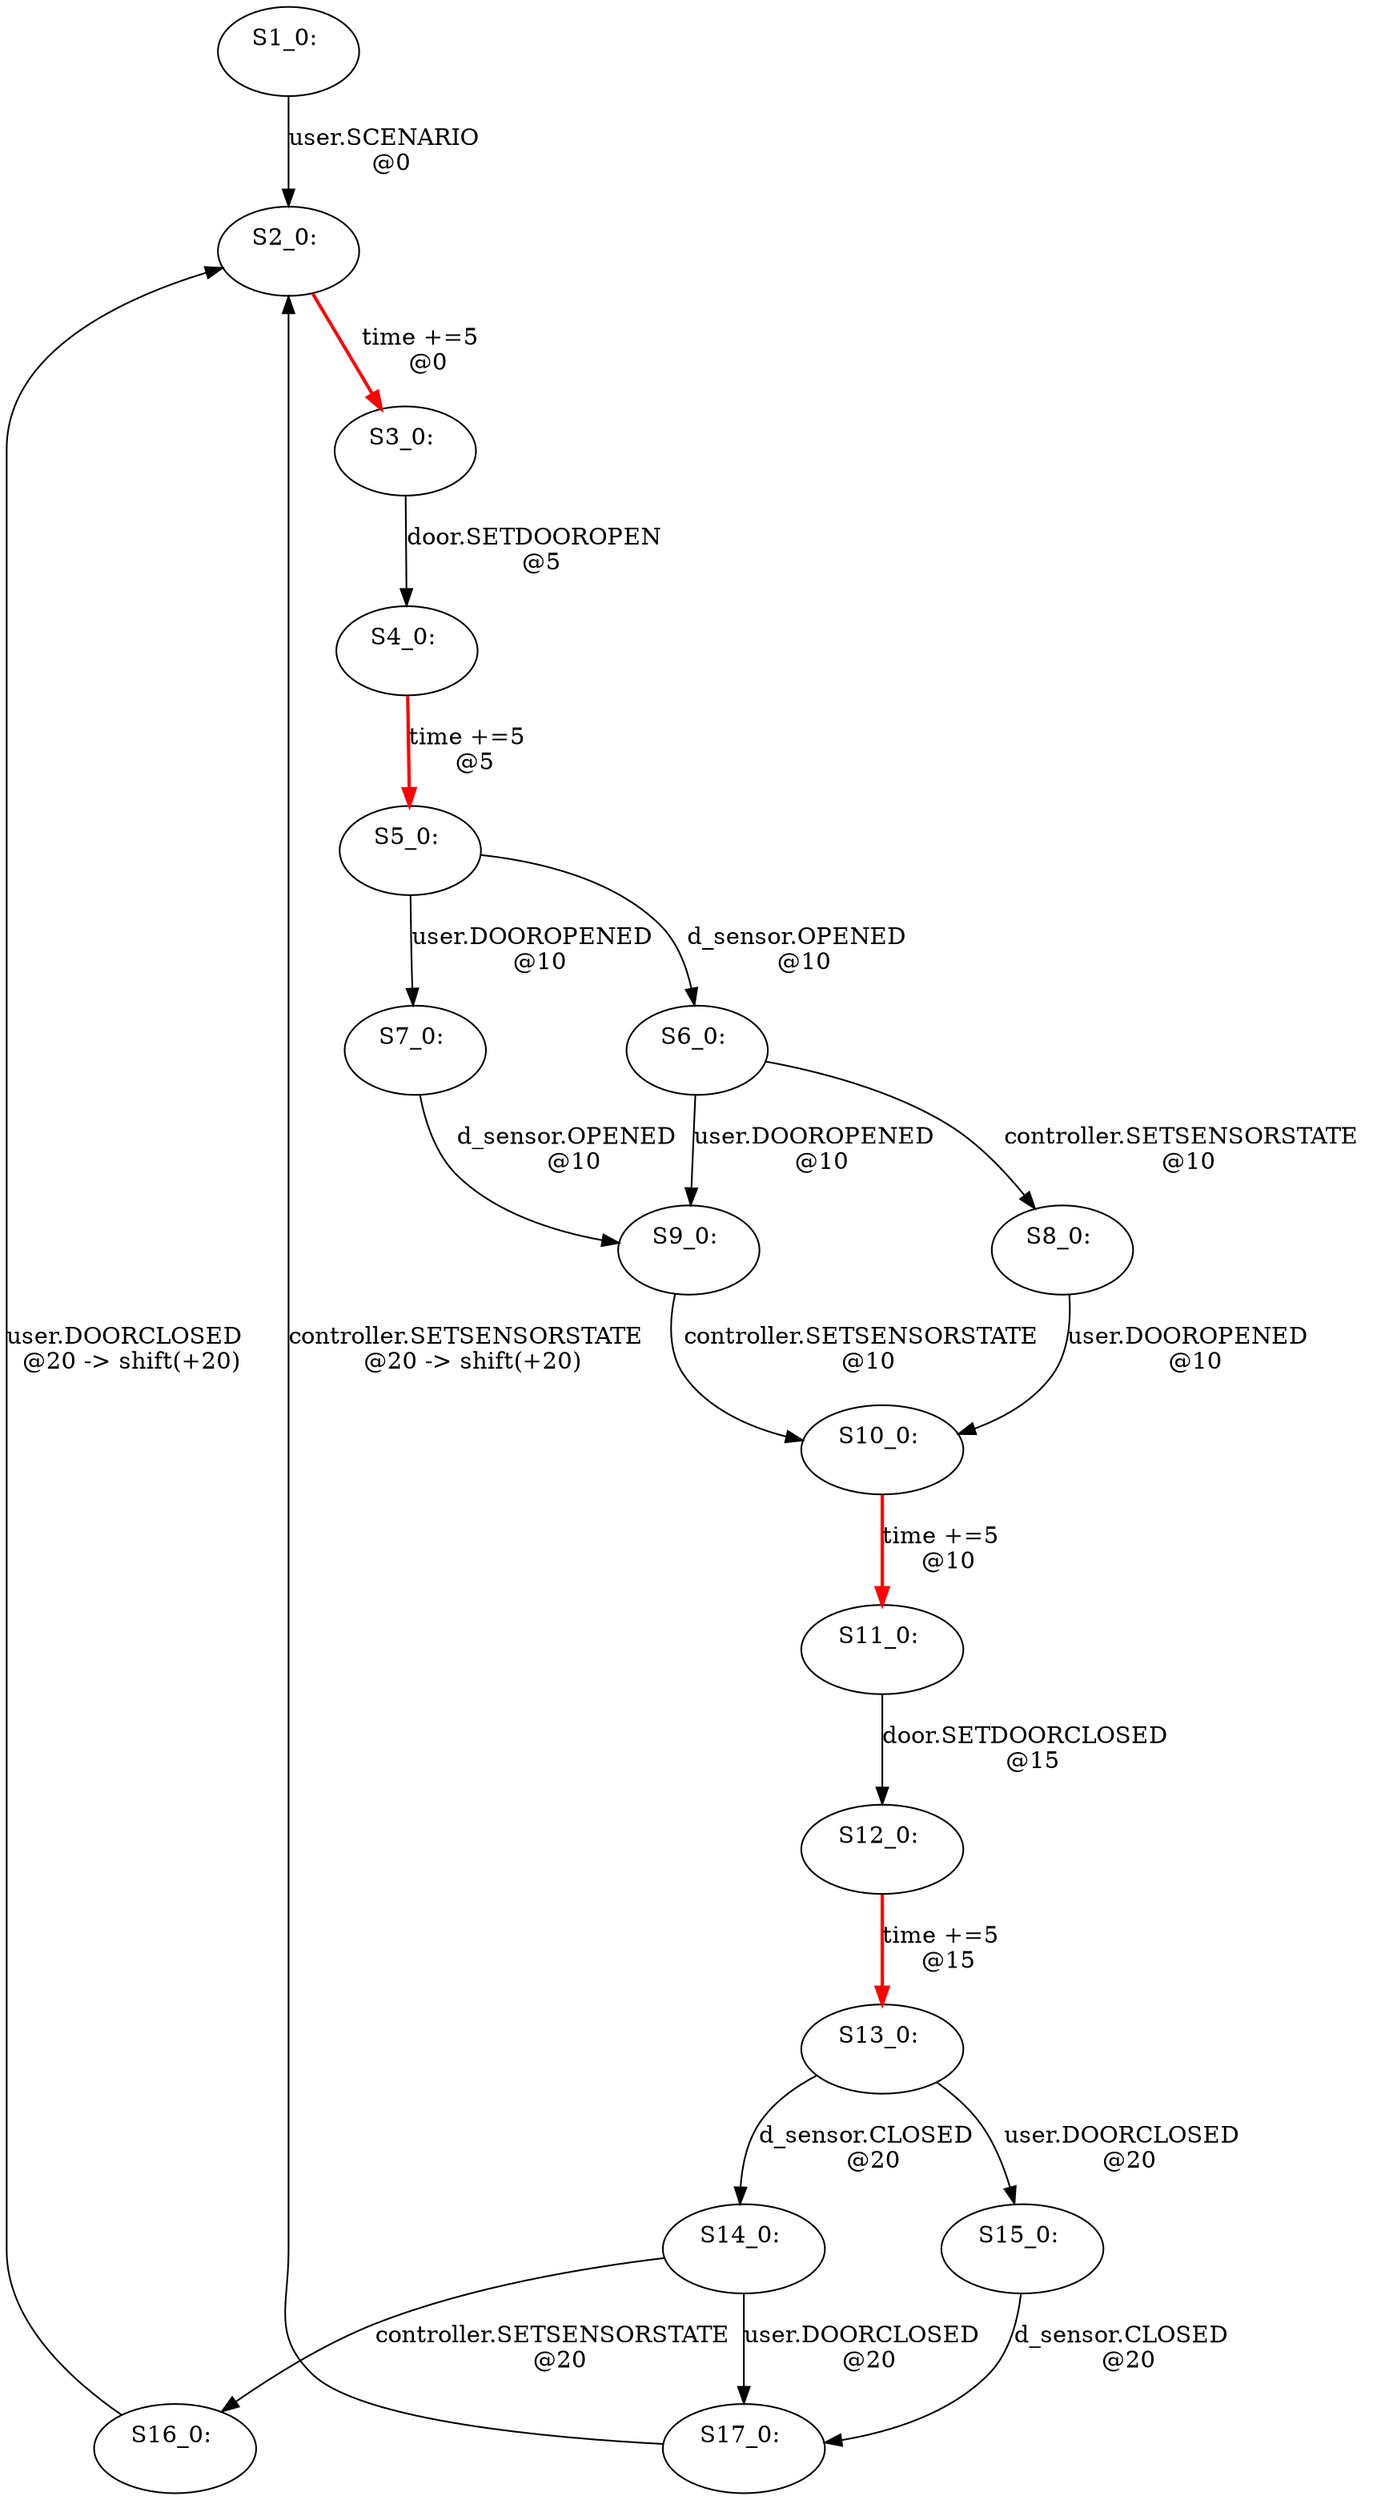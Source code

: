 digraph html {
S1_0[label="S1_0: \n "];
S2_0[label="S2_0: \n "];
S3_0[label="S3_0: \n "];
S2_0 -> S3_0[label="time +=5 \n @0", style="bold", color="red"];
S1_0 -> S2_0[label="user.SCENARIO \n @0"];
S4_0[label="S4_0: \n "];
S5_0[label="S5_0: \n "];
S4_0 -> S5_0[label="time +=5 \n @5", style="bold", color="red"];
S3_0 -> S4_0[label="door.SETDOOROPEN \n @5"];
S6_0[label="S6_0: \n "];
S5_0 -> S6_0[label="d_sensor.OPENED \n @10"];
S7_0[label="S7_0: \n "];
S5_0 -> S7_0[label="user.DOOROPENED \n @10"];
S8_0[label="S8_0: \n "];
S6_0 -> S8_0[label="controller.SETSENSORSTATE \n @10"];
S9_0[label="S9_0: \n "];
S6_0 -> S9_0[label="user.DOOROPENED \n @10"];
S7_0 -> S9_0[label="d_sensor.OPENED \n @10"];
S10_0[label="S10_0: \n "];
S11_0[label="S11_0: \n "];
S10_0 -> S11_0[label="time +=5 \n @10", style="bold", color="red"];
S8_0 -> S10_0[label="user.DOOROPENED \n @10"];
S9_0 -> S10_0[label="controller.SETSENSORSTATE \n @10"];
S12_0[label="S12_0: \n "];
S13_0[label="S13_0: \n "];
S12_0 -> S13_0[label="time +=5 \n @15", style="bold", color="red"];
S11_0 -> S12_0[label="door.SETDOORCLOSED \n @15"];
S14_0[label="S14_0: \n "];
S13_0 -> S14_0[label="d_sensor.CLOSED \n @20"];
S15_0[label="S15_0: \n "];
S13_0 -> S15_0[label="user.DOORCLOSED \n @20"];
S16_0[label="S16_0: \n "];
S14_0 -> S16_0[label="controller.SETSENSORSTATE \n @20"];
S17_0[label="S17_0: \n "];
S14_0 -> S17_0[label="user.DOORCLOSED \n @20"];
S15_0 -> S17_0[label="d_sensor.CLOSED \n @20"];
S16_0 -> S2_0[label="user.DOORCLOSED \n @20 -> shift(+20)"];
S17_0 -> S2_0[label="controller.SETSENSORSTATE \n @20 -> shift(+20)"];
}